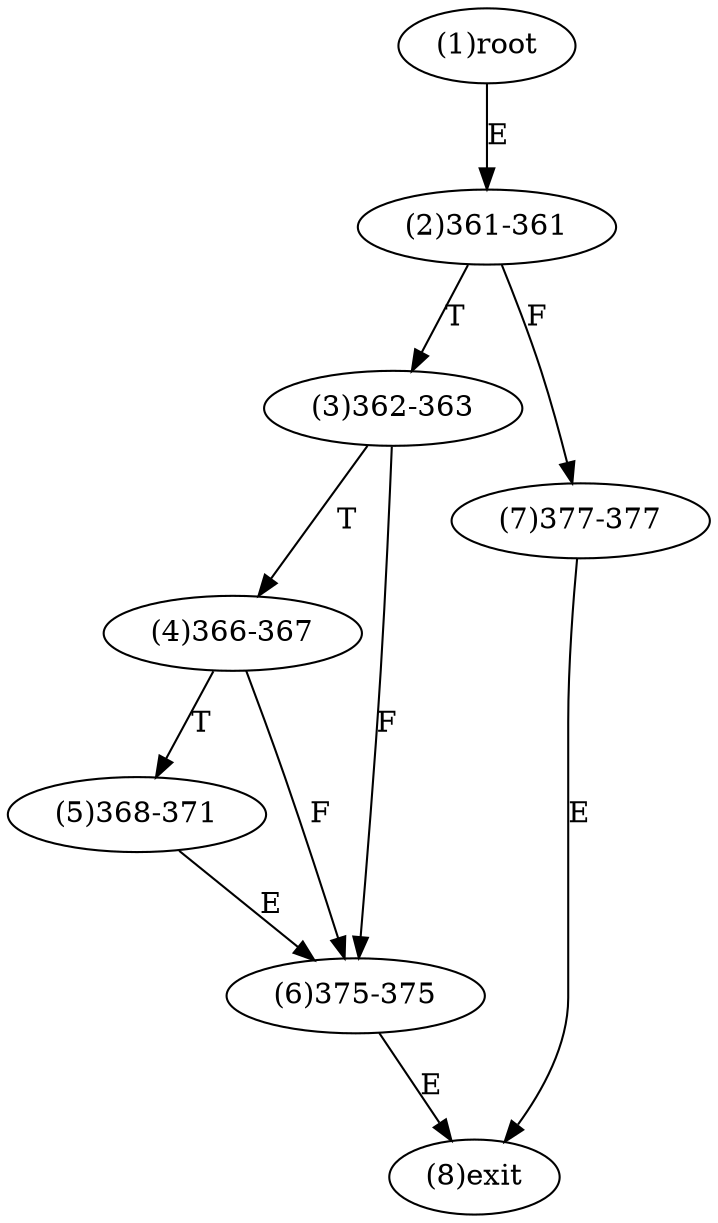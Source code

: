 digraph "" { 
1[ label="(1)root"];
2[ label="(2)361-361"];
3[ label="(3)362-363"];
4[ label="(4)366-367"];
5[ label="(5)368-371"];
6[ label="(6)375-375"];
7[ label="(7)377-377"];
8[ label="(8)exit"];
1->2[ label="E"];
2->7[ label="F"];
2->3[ label="T"];
3->6[ label="F"];
3->4[ label="T"];
4->6[ label="F"];
4->5[ label="T"];
5->6[ label="E"];
6->8[ label="E"];
7->8[ label="E"];
}